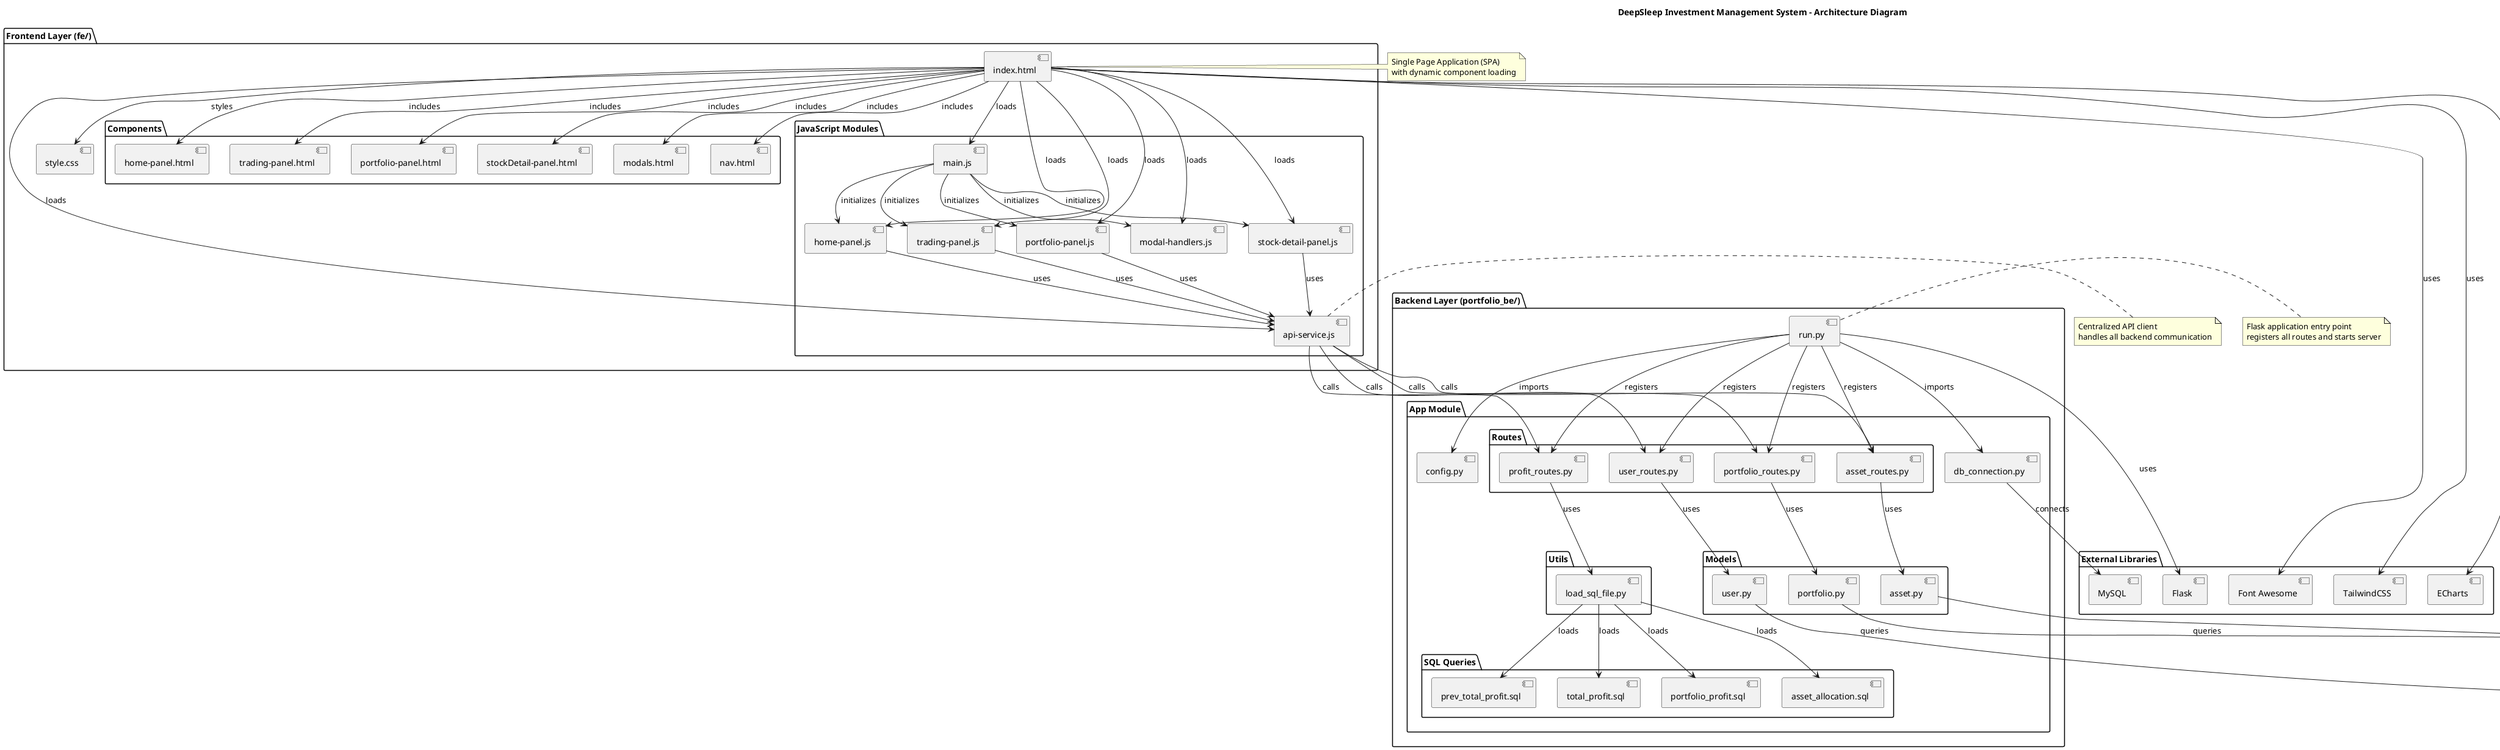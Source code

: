 @startuml DeepSleep System Architecture

!define RECTANGLE class

title DeepSleep Investment Management System - Architecture Diagram

package "Frontend Layer (fe/)" {
    [index.html] as INDEX
    [style.css] as CSS
    
    package "Components" {
        [nav.html] as NAV
        [home-panel.html] as HOME_PANEL
        [trading-panel.html] as TRADING_PANEL
        [portfolio-panel.html] as PORTFOLIO_PANEL
        [stockDetail-panel.html] as STOCK_DETAIL_PANEL
        [modals.html] as MODALS
    }
    
    package "JavaScript Modules" {
        [api-service.js] as API_SERVICE
        [main.js] as MAIN_JS
        [home-panel.js] as HOME_JS
        [trading-panel.js] as TRADING_JS
        [portfolio-panel.js] as PORTFOLIO_JS
        [stock-detail-panel.js] as STOCK_DETAIL_JS
        [modal-handlers.js] as MODAL_HANDLERS
    }
}

package "Backend Layer (portfolio_be/)" {
    [run.py] as RUN_PY
    
    package "App Module" {
        [config.py] as CONFIG
        [db_connection.py] as DB_CONNECTION
        
        package "Routes" {
            [user_routes.py] as USER_ROUTES
            [asset_routes.py] as ASSET_ROUTES
            [portfolio_routes.py] as PORTFOLIO_ROUTES
            [profit_routes.py] as PROFIT_ROUTES
        }
        
        package "Models" {
            [user.py] as USER_MODEL
            [asset.py] as ASSET_MODEL
            [portfolio.py] as PORTFOLIO_MODEL
        }
        
        package "Utils" {
            [load_sql_file.py] as SQL_LOADER
        }
        
        package "SQL Queries" {
            [total_profit.sql] as TOTAL_PROFIT_SQL
            [portfolio_profit.sql] as PORTFOLIO_PROFIT_SQL
            [asset_allocation.sql] as ASSET_ALLOCATION_SQL
            [prev_total_profit.sql] as PREV_PROFIT_SQL
        }
    }
}

package "Database Layer (Data/)" {
    database "DeepSleep Database" {
        [assets] as ASSETS_TABLE
        [portfolio] as PORTFOLIO_TABLE
        [user_info] as USER_INFO_TABLE
    }
    
    package "Data Management" {
        [data-insert.sql] as DATA_INSERT
        [query_asset_value.sql] as QUERY_ASSET
        [profit.sql] as PROFIT_QUERY
        [testing_data.sql] as TEST_DATA
    }
}

package "External Libraries" {
    [TailwindCSS] as TAILWIND
    [ECharts] as ECHARTS
    [Font Awesome] as FONTAWESOME
    [Flask] as FLASK
    [MySQL] as MYSQL
}

' Frontend Dependencies
INDEX --> NAV : includes
INDEX --> HOME_PANEL : includes
INDEX --> TRADING_PANEL : includes
INDEX --> PORTFOLIO_PANEL : includes
INDEX --> STOCK_DETAIL_PANEL : includes
INDEX --> MODALS : includes

INDEX --> API_SERVICE : loads
INDEX --> MAIN_JS : loads
INDEX --> HOME_JS : loads
INDEX --> TRADING_JS : loads
INDEX --> PORTFOLIO_JS : loads
INDEX --> STOCK_DETAIL_JS : loads
INDEX --> MODAL_HANDLERS : loads

INDEX --> CSS : styles
INDEX --> TAILWIND : uses
INDEX --> ECHARTS : uses
INDEX --> FONTAWESOME : uses

' Backend Dependencies
RUN_PY --> CONFIG : imports
RUN_PY --> DB_CONNECTION : imports
RUN_PY --> USER_ROUTES : registers
RUN_PY --> ASSET_ROUTES : registers
RUN_PY --> PORTFOLIO_ROUTES : registers
RUN_PY --> PROFIT_ROUTES : registers

USER_ROUTES --> USER_MODEL : uses
ASSET_ROUTES --> ASSET_MODEL : uses
PORTFOLIO_ROUTES --> PORTFOLIO_MODEL : uses
PROFIT_ROUTES --> SQL_LOADER : uses

SQL_LOADER --> TOTAL_PROFIT_SQL : loads
SQL_LOADER --> PORTFOLIO_PROFIT_SQL : loads
SQL_LOADER --> ASSET_ALLOCATION_SQL : loads
SQL_LOADER --> PREV_PROFIT_SQL : loads

' Database Connections
DB_CONNECTION --> MYSQL : connects
USER_MODEL --> USER_INFO_TABLE : queries
ASSET_MODEL --> ASSETS_TABLE : queries
PORTFOLIO_MODEL --> PORTFOLIO_TABLE : queries

' Data Management
DATA_INSERT --> ASSETS_TABLE : populates
DATA_INSERT --> USER_INFO_TABLE : populates
DATA_INSERT --> PORTFOLIO_TABLE : populates

' API Communication
API_SERVICE --> USER_ROUTES : calls
API_SERVICE --> ASSET_ROUTES : calls
API_SERVICE --> PORTFOLIO_ROUTES : calls
API_SERVICE --> PROFIT_ROUTES : calls

' Component Interactions
MAIN_JS --> HOME_JS : initializes
MAIN_JS --> TRADING_JS : initializes
MAIN_JS --> PORTFOLIO_JS : initializes
MAIN_JS --> STOCK_DETAIL_JS : initializes
MAIN_JS --> MODAL_HANDLERS : initializes

HOME_JS --> API_SERVICE : uses
TRADING_JS --> API_SERVICE : uses
PORTFOLIO_JS --> API_SERVICE : uses
STOCK_DETAIL_JS --> API_SERVICE : uses

' Backend Framework
RUN_PY --> FLASK : uses

note right of INDEX
  Single Page Application (SPA)
  with dynamic component loading
end note

note right of API_SERVICE
  Centralized API client
  handles all backend communication
end note

note right of ASSETS_TABLE
  Stores stock/cash/bond data
  with historical price information
end note

note right of PORTFOLIO_TABLE
  Tracks user holdings
  across different portfolios
end note

note right of USER_INFO_TABLE
  Stores user account information
  including available funds
end note

note right of RUN_PY
  Flask application entry point
  registers all routes and starts server
end note

@enduml 